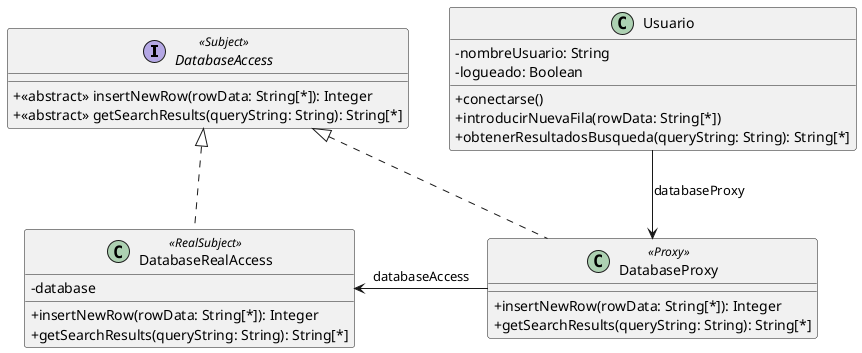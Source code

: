 @startuml

skinparam classAttributeIconSize 0

interface DatabaseAccess <<Subject>> {
+<<abstract>> insertNewRow(rowData: String[*]): Integer 
+<<abstract>> getSearchResults(queryString: String): String[*]
}

class DatabaseRealAccess <<RealSubject>> implements DatabaseAccess {
-database
+insertNewRow(rowData: String[*]): Integer 
+getSearchResults(queryString: String): String[*]
}
class DatabaseProxy <<Proxy>> implements DatabaseAccess {
+insertNewRow(rowData: String[*]): Integer 
+getSearchResults(queryString: String): String[*]
}

class Usuario {
-nombreUsuario: String
-logueado: Boolean
+conectarse()
+introducirNuevaFila(rowData: String[*])
+obtenerResultadosBusqueda(queryString: String): String[*]
}

DatabaseProxy -left-> DatabaseRealAccess: databaseAccess
Usuario -down-> DatabaseProxy: databaseProxy

@enduml
